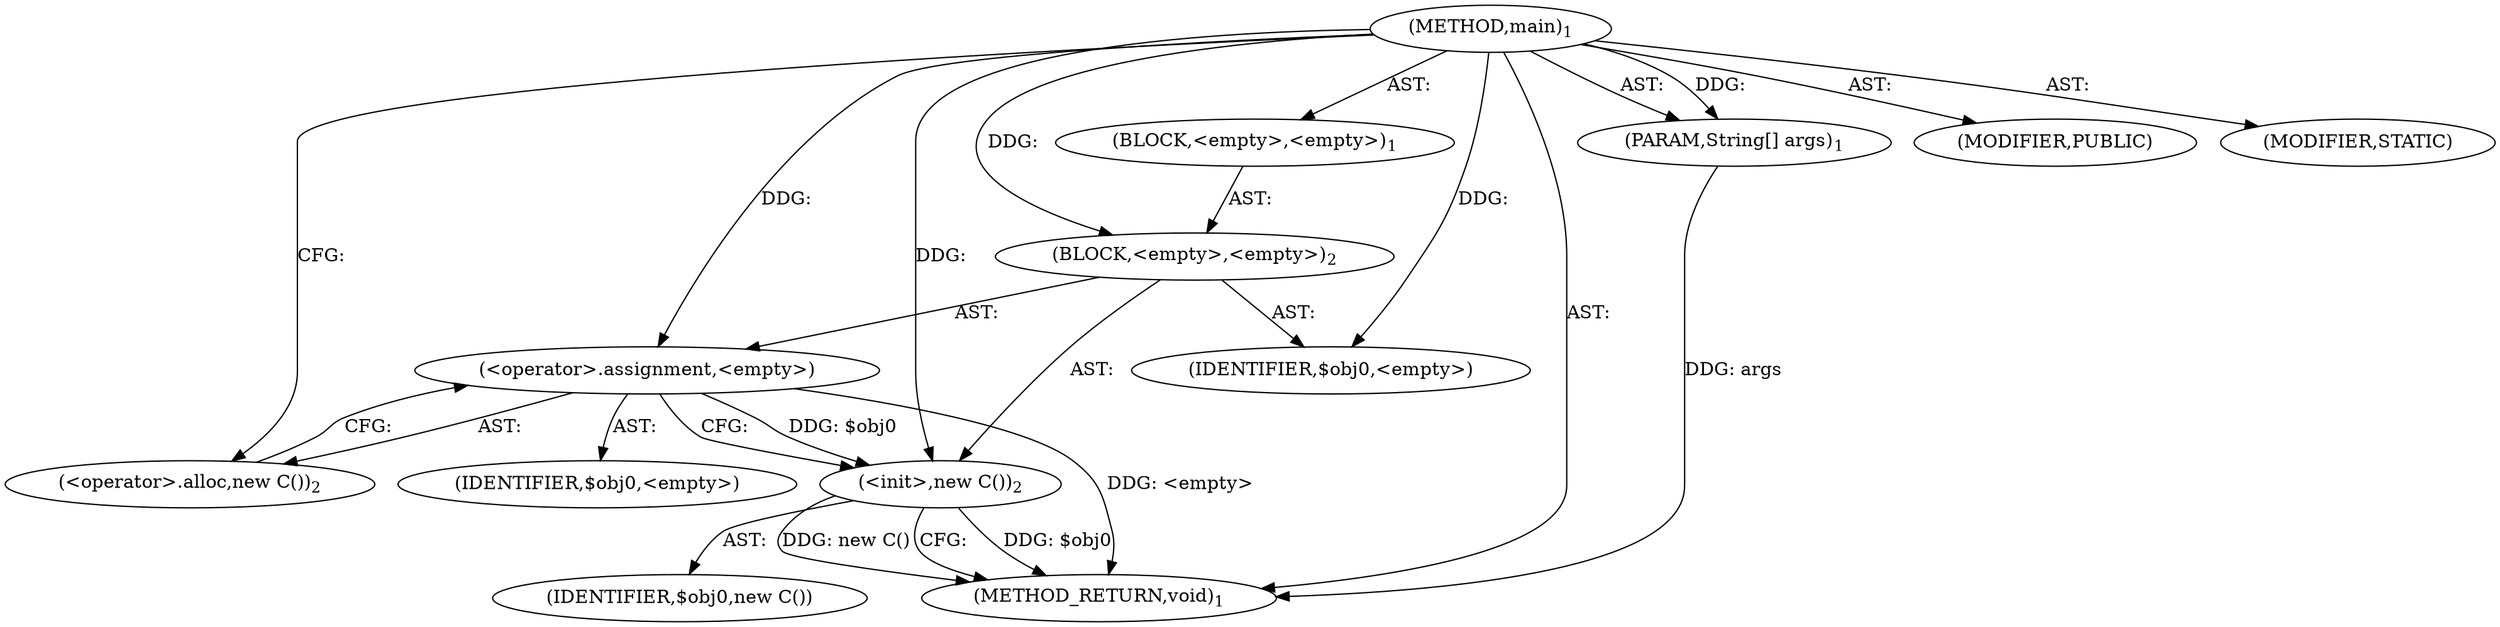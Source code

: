 digraph "main" {  
"17" [label = <(METHOD,main)<SUB>1</SUB>> ]
"18" [label = <(PARAM,String[] args)<SUB>1</SUB>> ]
"19" [label = <(BLOCK,&lt;empty&gt;,&lt;empty&gt;)<SUB>1</SUB>> ]
"20" [label = <(BLOCK,&lt;empty&gt;,&lt;empty&gt;)<SUB>2</SUB>> ]
"21" [label = <(&lt;operator&gt;.assignment,&lt;empty&gt;)> ]
"22" [label = <(IDENTIFIER,$obj0,&lt;empty&gt;)> ]
"23" [label = <(&lt;operator&gt;.alloc,new C())<SUB>2</SUB>> ]
"24" [label = <(&lt;init&gt;,new C())<SUB>2</SUB>> ]
"25" [label = <(IDENTIFIER,$obj0,new C())> ]
"26" [label = <(IDENTIFIER,$obj0,&lt;empty&gt;)> ]
"27" [label = <(MODIFIER,PUBLIC)> ]
"28" [label = <(MODIFIER,STATIC)> ]
"29" [label = <(METHOD_RETURN,void)<SUB>1</SUB>> ]
  "17" -> "18"  [ label = "AST: "] 
  "17" -> "19"  [ label = "AST: "] 
  "17" -> "27"  [ label = "AST: "] 
  "17" -> "28"  [ label = "AST: "] 
  "17" -> "29"  [ label = "AST: "] 
  "19" -> "20"  [ label = "AST: "] 
  "20" -> "21"  [ label = "AST: "] 
  "20" -> "24"  [ label = "AST: "] 
  "20" -> "26"  [ label = "AST: "] 
  "21" -> "22"  [ label = "AST: "] 
  "21" -> "23"  [ label = "AST: "] 
  "24" -> "25"  [ label = "AST: "] 
  "21" -> "24"  [ label = "CFG: "] 
  "24" -> "29"  [ label = "CFG: "] 
  "23" -> "21"  [ label = "CFG: "] 
  "17" -> "23"  [ label = "CFG: "] 
  "18" -> "29"  [ label = "DDG: args"] 
  "21" -> "29"  [ label = "DDG: &lt;empty&gt;"] 
  "24" -> "29"  [ label = "DDG: $obj0"] 
  "24" -> "29"  [ label = "DDG: new C()"] 
  "17" -> "18"  [ label = "DDG: "] 
  "17" -> "20"  [ label = "DDG: "] 
  "17" -> "21"  [ label = "DDG: "] 
  "17" -> "26"  [ label = "DDG: "] 
  "21" -> "24"  [ label = "DDG: $obj0"] 
  "17" -> "24"  [ label = "DDG: "] 
}
